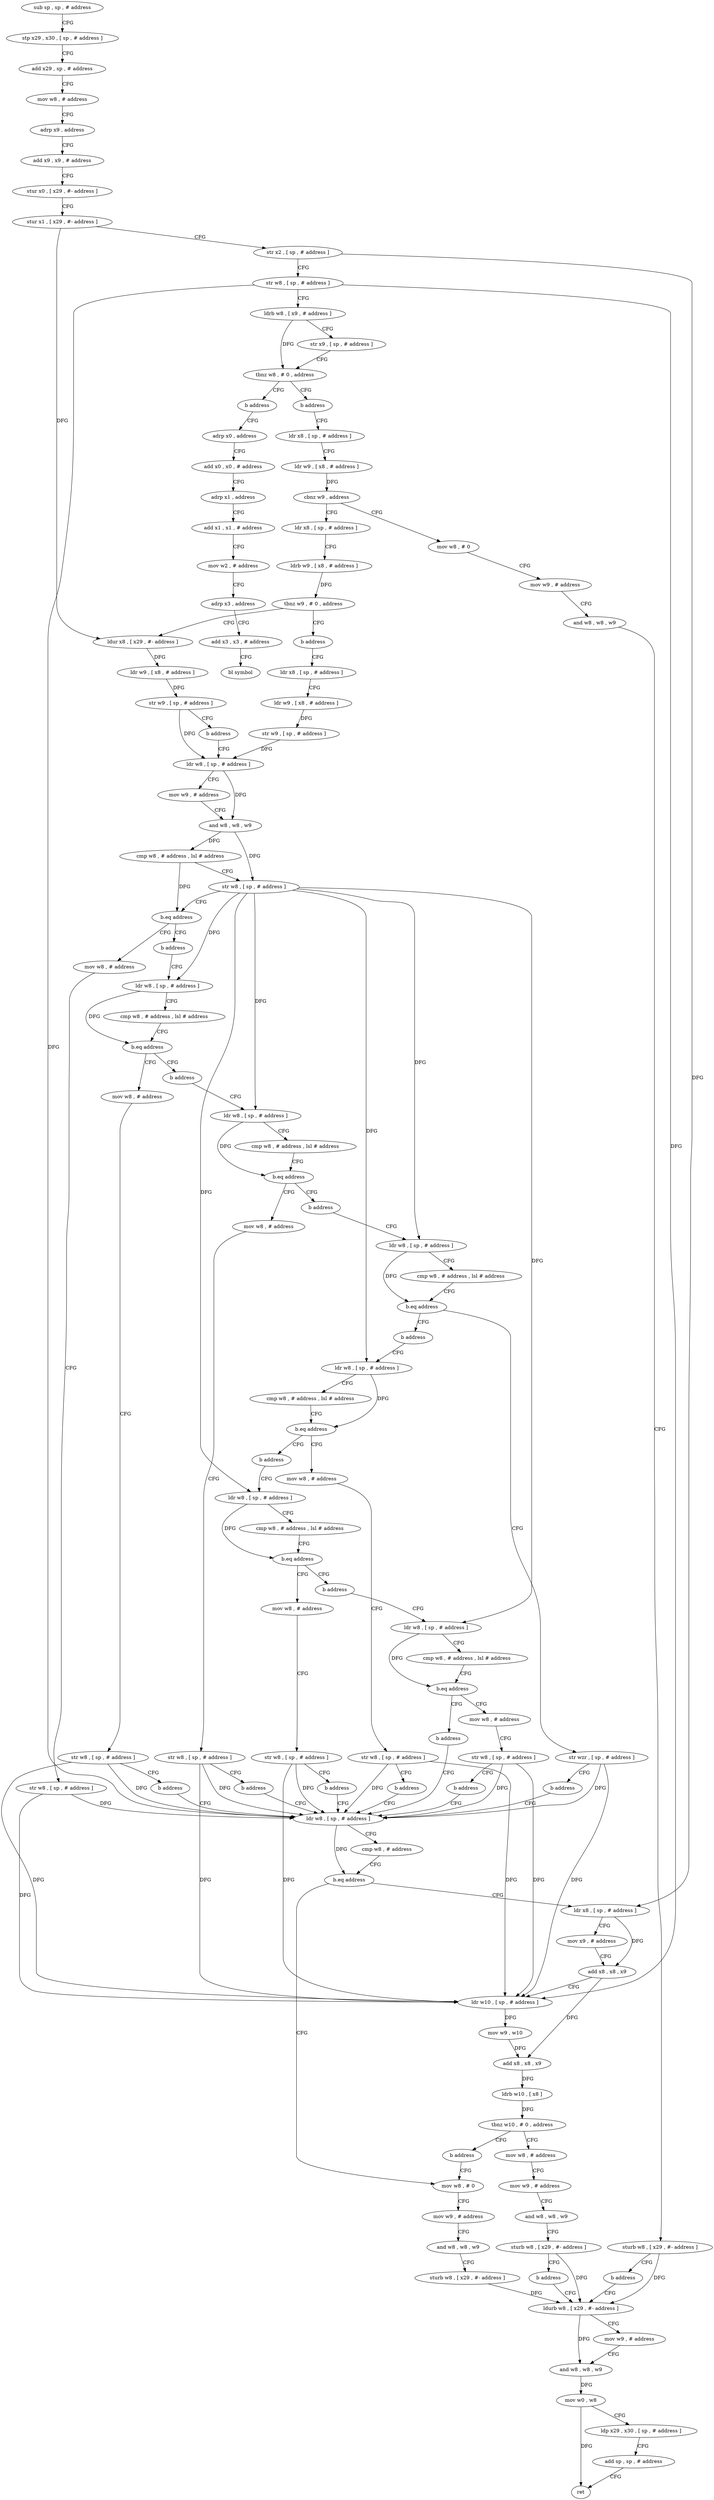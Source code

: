 digraph "func" {
"4223372" [label = "sub sp , sp , # address" ]
"4223376" [label = "stp x29 , x30 , [ sp , # address ]" ]
"4223380" [label = "add x29 , sp , # address" ]
"4223384" [label = "mov w8 , # address" ]
"4223388" [label = "adrp x9 , address" ]
"4223392" [label = "add x9 , x9 , # address" ]
"4223396" [label = "stur x0 , [ x29 , #- address ]" ]
"4223400" [label = "stur x1 , [ x29 , #- address ]" ]
"4223404" [label = "str x2 , [ sp , # address ]" ]
"4223408" [label = "str w8 , [ sp , # address ]" ]
"4223412" [label = "ldrb w8 , [ x9 , # address ]" ]
"4223416" [label = "str x9 , [ sp , # address ]" ]
"4223420" [label = "tbnz w8 , # 0 , address" ]
"4223428" [label = "b address" ]
"4223424" [label = "b address" ]
"4223464" [label = "ldr x8 , [ sp , # address ]" ]
"4223432" [label = "adrp x0 , address" ]
"4223468" [label = "ldr w9 , [ x8 , # address ]" ]
"4223472" [label = "cbnz w9 , address" ]
"4223496" [label = "ldr x8 , [ sp , # address ]" ]
"4223476" [label = "mov w8 , # 0" ]
"4223436" [label = "add x0 , x0 , # address" ]
"4223440" [label = "adrp x1 , address" ]
"4223444" [label = "add x1 , x1 , # address" ]
"4223448" [label = "mov w2 , # address" ]
"4223452" [label = "adrp x3 , address" ]
"4223456" [label = "add x3 , x3 , # address" ]
"4223460" [label = "bl symbol" ]
"4223500" [label = "ldrb w9 , [ x8 , # address ]" ]
"4223504" [label = "tbnz w9 , # 0 , address" ]
"4223512" [label = "ldur x8 , [ x29 , #- address ]" ]
"4223508" [label = "b address" ]
"4223480" [label = "mov w9 , # address" ]
"4223484" [label = "and w8 , w8 , w9" ]
"4223488" [label = "sturb w8 , [ x29 , #- address ]" ]
"4223492" [label = "b address" ]
"4223824" [label = "ldurb w8 , [ x29 , #- address ]" ]
"4223516" [label = "ldr w9 , [ x8 , # address ]" ]
"4223520" [label = "str w9 , [ sp , # address ]" ]
"4223524" [label = "b address" ]
"4223540" [label = "ldr w8 , [ sp , # address ]" ]
"4223528" [label = "ldr x8 , [ sp , # address ]" ]
"4223828" [label = "mov w9 , # address" ]
"4223832" [label = "and w8 , w8 , w9" ]
"4223836" [label = "mov w0 , w8" ]
"4223840" [label = "ldp x29 , x30 , [ sp , # address ]" ]
"4223844" [label = "add sp , sp , # address" ]
"4223848" [label = "ret" ]
"4223544" [label = "mov w9 , # address" ]
"4223548" [label = "and w8 , w8 , w9" ]
"4223552" [label = "cmp w8 , # address , lsl # address" ]
"4223556" [label = "str w8 , [ sp , # address ]" ]
"4223560" [label = "b.eq address" ]
"4223732" [label = "mov w8 , # address" ]
"4223564" [label = "b address" ]
"4223532" [label = "ldr w9 , [ x8 , # address ]" ]
"4223536" [label = "str w9 , [ sp , # address ]" ]
"4223736" [label = "str w8 , [ sp , # address ]" ]
"4223740" [label = "ldr w8 , [ sp , # address ]" ]
"4223568" [label = "ldr w8 , [ sp , # address ]" ]
"4223808" [label = "mov w8 , # 0" ]
"4223812" [label = "mov w9 , # address" ]
"4223816" [label = "and w8 , w8 , w9" ]
"4223820" [label = "sturb w8 , [ x29 , #- address ]" ]
"4223752" [label = "ldr x8 , [ sp , # address ]" ]
"4223756" [label = "mov x9 , # address" ]
"4223760" [label = "add x8 , x8 , x9" ]
"4223764" [label = "ldr w10 , [ sp , # address ]" ]
"4223768" [label = "mov w9 , w10" ]
"4223772" [label = "add x8 , x8 , x9" ]
"4223776" [label = "ldrb w10 , [ x8 ]" ]
"4223780" [label = "tbnz w10 , # 0 , address" ]
"4223788" [label = "mov w8 , # address" ]
"4223784" [label = "b address" ]
"4223572" [label = "cmp w8 , # address , lsl # address" ]
"4223576" [label = "b.eq address" ]
"4223708" [label = "mov w8 , # address" ]
"4223580" [label = "b address" ]
"4223792" [label = "mov w9 , # address" ]
"4223796" [label = "and w8 , w8 , w9" ]
"4223800" [label = "sturb w8 , [ x29 , #- address ]" ]
"4223804" [label = "b address" ]
"4223712" [label = "str w8 , [ sp , # address ]" ]
"4223716" [label = "b address" ]
"4223584" [label = "ldr w8 , [ sp , # address ]" ]
"4223744" [label = "cmp w8 , # address" ]
"4223748" [label = "b.eq address" ]
"4223588" [label = "cmp w8 , # address , lsl # address" ]
"4223592" [label = "b.eq address" ]
"4223676" [label = "mov w8 , # address" ]
"4223596" [label = "b address" ]
"4223680" [label = "str w8 , [ sp , # address ]" ]
"4223684" [label = "b address" ]
"4223600" [label = "ldr w8 , [ sp , # address ]" ]
"4223604" [label = "cmp w8 , # address , lsl # address" ]
"4223608" [label = "b.eq address" ]
"4223700" [label = "str wzr , [ sp , # address ]" ]
"4223612" [label = "b address" ]
"4223704" [label = "b address" ]
"4223616" [label = "ldr w8 , [ sp , # address ]" ]
"4223620" [label = "cmp w8 , # address , lsl # address" ]
"4223624" [label = "b.eq address" ]
"4223664" [label = "mov w8 , # address" ]
"4223628" [label = "b address" ]
"4223668" [label = "str w8 , [ sp , # address ]" ]
"4223672" [label = "b address" ]
"4223632" [label = "ldr w8 , [ sp , # address ]" ]
"4223636" [label = "cmp w8 , # address , lsl # address" ]
"4223640" [label = "b.eq address" ]
"4223688" [label = "mov w8 , # address" ]
"4223644" [label = "b address" ]
"4223692" [label = "str w8 , [ sp , # address ]" ]
"4223696" [label = "b address" ]
"4223648" [label = "ldr w8 , [ sp , # address ]" ]
"4223652" [label = "cmp w8 , # address , lsl # address" ]
"4223656" [label = "b.eq address" ]
"4223720" [label = "mov w8 , # address" ]
"4223660" [label = "b address" ]
"4223724" [label = "str w8 , [ sp , # address ]" ]
"4223728" [label = "b address" ]
"4223372" -> "4223376" [ label = "CFG" ]
"4223376" -> "4223380" [ label = "CFG" ]
"4223380" -> "4223384" [ label = "CFG" ]
"4223384" -> "4223388" [ label = "CFG" ]
"4223388" -> "4223392" [ label = "CFG" ]
"4223392" -> "4223396" [ label = "CFG" ]
"4223396" -> "4223400" [ label = "CFG" ]
"4223400" -> "4223404" [ label = "CFG" ]
"4223400" -> "4223512" [ label = "DFG" ]
"4223404" -> "4223408" [ label = "CFG" ]
"4223404" -> "4223752" [ label = "DFG" ]
"4223408" -> "4223412" [ label = "CFG" ]
"4223408" -> "4223740" [ label = "DFG" ]
"4223408" -> "4223764" [ label = "DFG" ]
"4223412" -> "4223416" [ label = "CFG" ]
"4223412" -> "4223420" [ label = "DFG" ]
"4223416" -> "4223420" [ label = "CFG" ]
"4223420" -> "4223428" [ label = "CFG" ]
"4223420" -> "4223424" [ label = "CFG" ]
"4223428" -> "4223464" [ label = "CFG" ]
"4223424" -> "4223432" [ label = "CFG" ]
"4223464" -> "4223468" [ label = "CFG" ]
"4223432" -> "4223436" [ label = "CFG" ]
"4223468" -> "4223472" [ label = "DFG" ]
"4223472" -> "4223496" [ label = "CFG" ]
"4223472" -> "4223476" [ label = "CFG" ]
"4223496" -> "4223500" [ label = "CFG" ]
"4223476" -> "4223480" [ label = "CFG" ]
"4223436" -> "4223440" [ label = "CFG" ]
"4223440" -> "4223444" [ label = "CFG" ]
"4223444" -> "4223448" [ label = "CFG" ]
"4223448" -> "4223452" [ label = "CFG" ]
"4223452" -> "4223456" [ label = "CFG" ]
"4223456" -> "4223460" [ label = "CFG" ]
"4223500" -> "4223504" [ label = "DFG" ]
"4223504" -> "4223512" [ label = "CFG" ]
"4223504" -> "4223508" [ label = "CFG" ]
"4223512" -> "4223516" [ label = "DFG" ]
"4223508" -> "4223528" [ label = "CFG" ]
"4223480" -> "4223484" [ label = "CFG" ]
"4223484" -> "4223488" [ label = "CFG" ]
"4223488" -> "4223492" [ label = "CFG" ]
"4223488" -> "4223824" [ label = "DFG" ]
"4223492" -> "4223824" [ label = "CFG" ]
"4223824" -> "4223828" [ label = "CFG" ]
"4223824" -> "4223832" [ label = "DFG" ]
"4223516" -> "4223520" [ label = "DFG" ]
"4223520" -> "4223524" [ label = "CFG" ]
"4223520" -> "4223540" [ label = "DFG" ]
"4223524" -> "4223540" [ label = "CFG" ]
"4223540" -> "4223544" [ label = "CFG" ]
"4223540" -> "4223548" [ label = "DFG" ]
"4223528" -> "4223532" [ label = "CFG" ]
"4223828" -> "4223832" [ label = "CFG" ]
"4223832" -> "4223836" [ label = "DFG" ]
"4223836" -> "4223840" [ label = "CFG" ]
"4223836" -> "4223848" [ label = "DFG" ]
"4223840" -> "4223844" [ label = "CFG" ]
"4223844" -> "4223848" [ label = "CFG" ]
"4223544" -> "4223548" [ label = "CFG" ]
"4223548" -> "4223552" [ label = "DFG" ]
"4223548" -> "4223556" [ label = "DFG" ]
"4223552" -> "4223556" [ label = "CFG" ]
"4223552" -> "4223560" [ label = "DFG" ]
"4223556" -> "4223560" [ label = "CFG" ]
"4223556" -> "4223568" [ label = "DFG" ]
"4223556" -> "4223584" [ label = "DFG" ]
"4223556" -> "4223600" [ label = "DFG" ]
"4223556" -> "4223616" [ label = "DFG" ]
"4223556" -> "4223632" [ label = "DFG" ]
"4223556" -> "4223648" [ label = "DFG" ]
"4223560" -> "4223732" [ label = "CFG" ]
"4223560" -> "4223564" [ label = "CFG" ]
"4223732" -> "4223736" [ label = "CFG" ]
"4223564" -> "4223568" [ label = "CFG" ]
"4223532" -> "4223536" [ label = "DFG" ]
"4223536" -> "4223540" [ label = "DFG" ]
"4223736" -> "4223740" [ label = "DFG" ]
"4223736" -> "4223764" [ label = "DFG" ]
"4223740" -> "4223744" [ label = "CFG" ]
"4223740" -> "4223748" [ label = "DFG" ]
"4223568" -> "4223572" [ label = "CFG" ]
"4223568" -> "4223576" [ label = "DFG" ]
"4223808" -> "4223812" [ label = "CFG" ]
"4223812" -> "4223816" [ label = "CFG" ]
"4223816" -> "4223820" [ label = "CFG" ]
"4223820" -> "4223824" [ label = "DFG" ]
"4223752" -> "4223756" [ label = "CFG" ]
"4223752" -> "4223760" [ label = "DFG" ]
"4223756" -> "4223760" [ label = "CFG" ]
"4223760" -> "4223764" [ label = "CFG" ]
"4223760" -> "4223772" [ label = "DFG" ]
"4223764" -> "4223768" [ label = "DFG" ]
"4223768" -> "4223772" [ label = "DFG" ]
"4223772" -> "4223776" [ label = "DFG" ]
"4223776" -> "4223780" [ label = "DFG" ]
"4223780" -> "4223788" [ label = "CFG" ]
"4223780" -> "4223784" [ label = "CFG" ]
"4223788" -> "4223792" [ label = "CFG" ]
"4223784" -> "4223808" [ label = "CFG" ]
"4223572" -> "4223576" [ label = "CFG" ]
"4223576" -> "4223708" [ label = "CFG" ]
"4223576" -> "4223580" [ label = "CFG" ]
"4223708" -> "4223712" [ label = "CFG" ]
"4223580" -> "4223584" [ label = "CFG" ]
"4223792" -> "4223796" [ label = "CFG" ]
"4223796" -> "4223800" [ label = "CFG" ]
"4223800" -> "4223804" [ label = "CFG" ]
"4223800" -> "4223824" [ label = "DFG" ]
"4223804" -> "4223824" [ label = "CFG" ]
"4223712" -> "4223716" [ label = "CFG" ]
"4223712" -> "4223740" [ label = "DFG" ]
"4223712" -> "4223764" [ label = "DFG" ]
"4223716" -> "4223740" [ label = "CFG" ]
"4223584" -> "4223588" [ label = "CFG" ]
"4223584" -> "4223592" [ label = "DFG" ]
"4223744" -> "4223748" [ label = "CFG" ]
"4223748" -> "4223808" [ label = "CFG" ]
"4223748" -> "4223752" [ label = "CFG" ]
"4223588" -> "4223592" [ label = "CFG" ]
"4223592" -> "4223676" [ label = "CFG" ]
"4223592" -> "4223596" [ label = "CFG" ]
"4223676" -> "4223680" [ label = "CFG" ]
"4223596" -> "4223600" [ label = "CFG" ]
"4223680" -> "4223684" [ label = "CFG" ]
"4223680" -> "4223740" [ label = "DFG" ]
"4223680" -> "4223764" [ label = "DFG" ]
"4223684" -> "4223740" [ label = "CFG" ]
"4223600" -> "4223604" [ label = "CFG" ]
"4223600" -> "4223608" [ label = "DFG" ]
"4223604" -> "4223608" [ label = "CFG" ]
"4223608" -> "4223700" [ label = "CFG" ]
"4223608" -> "4223612" [ label = "CFG" ]
"4223700" -> "4223704" [ label = "CFG" ]
"4223700" -> "4223740" [ label = "DFG" ]
"4223700" -> "4223764" [ label = "DFG" ]
"4223612" -> "4223616" [ label = "CFG" ]
"4223704" -> "4223740" [ label = "CFG" ]
"4223616" -> "4223620" [ label = "CFG" ]
"4223616" -> "4223624" [ label = "DFG" ]
"4223620" -> "4223624" [ label = "CFG" ]
"4223624" -> "4223664" [ label = "CFG" ]
"4223624" -> "4223628" [ label = "CFG" ]
"4223664" -> "4223668" [ label = "CFG" ]
"4223628" -> "4223632" [ label = "CFG" ]
"4223668" -> "4223672" [ label = "CFG" ]
"4223668" -> "4223740" [ label = "DFG" ]
"4223668" -> "4223764" [ label = "DFG" ]
"4223672" -> "4223740" [ label = "CFG" ]
"4223632" -> "4223636" [ label = "CFG" ]
"4223632" -> "4223640" [ label = "DFG" ]
"4223636" -> "4223640" [ label = "CFG" ]
"4223640" -> "4223688" [ label = "CFG" ]
"4223640" -> "4223644" [ label = "CFG" ]
"4223688" -> "4223692" [ label = "CFG" ]
"4223644" -> "4223648" [ label = "CFG" ]
"4223692" -> "4223696" [ label = "CFG" ]
"4223692" -> "4223740" [ label = "DFG" ]
"4223692" -> "4223764" [ label = "DFG" ]
"4223696" -> "4223740" [ label = "CFG" ]
"4223648" -> "4223652" [ label = "CFG" ]
"4223648" -> "4223656" [ label = "DFG" ]
"4223652" -> "4223656" [ label = "CFG" ]
"4223656" -> "4223720" [ label = "CFG" ]
"4223656" -> "4223660" [ label = "CFG" ]
"4223720" -> "4223724" [ label = "CFG" ]
"4223660" -> "4223740" [ label = "CFG" ]
"4223724" -> "4223728" [ label = "CFG" ]
"4223724" -> "4223740" [ label = "DFG" ]
"4223724" -> "4223764" [ label = "DFG" ]
"4223728" -> "4223740" [ label = "CFG" ]
}
